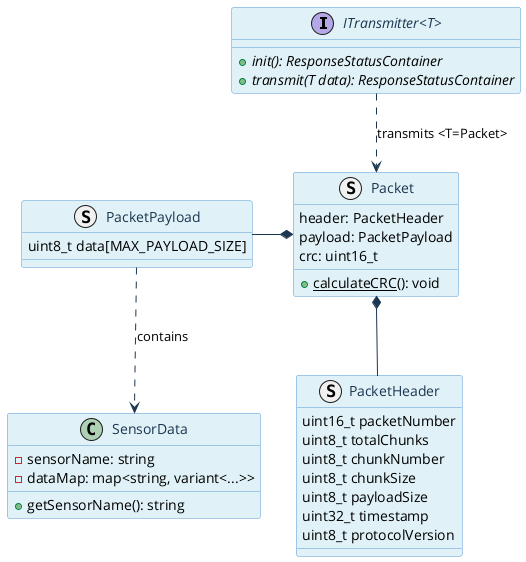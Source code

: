 @startuml Transmitter

skinparam DefaultFontName Open Sans
skinparam DefaultFontStyle bold

skinparam ArrowColor #1b3651
skinparam FontColor #1b3651

skinparam class {
    BackgroundColor #E0F2F7
    BorderColor #5B9BD5
    FontColor #1b3651
}

interface "ITransmitter<T>" {
    {abstract} + init(): ResponseStatusContainer
    {abstract} + transmit(T data): ResponseStatusContainer
}

struct PacketHeader {
    uint16_t packetNumber
    uint8_t totalChunks
    uint8_t chunkNumber
    uint8_t chunkSize
    uint8_t payloadSize
    uint32_t timestamp
    uint8_t protocolVersion
}

struct PacketPayload {
    uint8_t data[MAX_PAYLOAD_SIZE]
}

struct Packet {
    header: PacketHeader
    payload: PacketPayload
    crc: uint16_t
    + <u>calculateCRC</u>(): void
}

class SensorData {
    - sensorName: string
    - dataMap: map<string, variant<...>>
    + getSensorName(): string
}

' Relationships
Packet *-- PacketHeader
Packet *-left- PacketPayload

' ITransmitter depends on Packet (when T is Packet)
"ITransmitter<T>" ..> Packet : "transmits <T=Packet>"

PacketPayload ..> SensorData : "contains"
@enduml